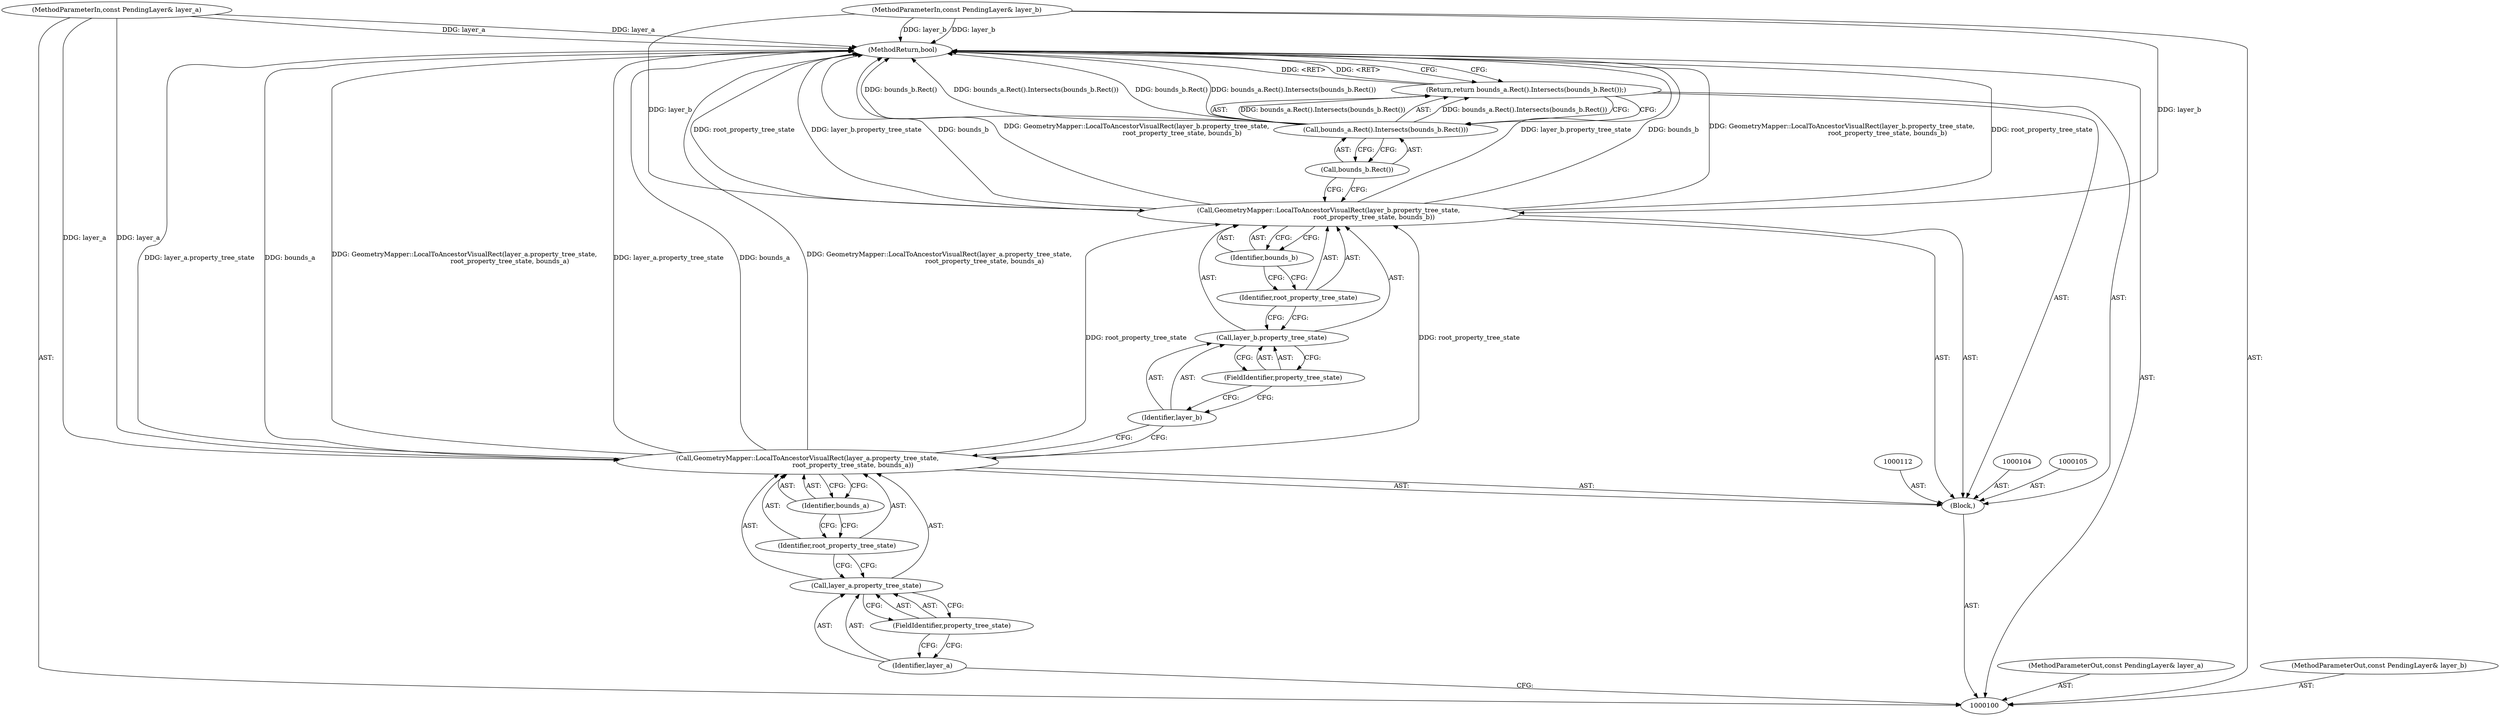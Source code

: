 digraph "1_Chrome_f911e11e7f6b5c0d6f5ee694a9871de6619889f7_23" {
"1000122" [label="(MethodReturn,bool)"];
"1000101" [label="(MethodParameterIn,const PendingLayer& layer_a)"];
"1000147" [label="(MethodParameterOut,const PendingLayer& layer_a)"];
"1000113" [label="(Call,GeometryMapper::LocalToAncestorVisualRect(layer_b.property_tree_state,\n                                            root_property_tree_state, bounds_b))"];
"1000114" [label="(Call,layer_b.property_tree_state)"];
"1000115" [label="(Identifier,layer_b)"];
"1000116" [label="(FieldIdentifier,property_tree_state)"];
"1000117" [label="(Identifier,root_property_tree_state)"];
"1000118" [label="(Identifier,bounds_b)"];
"1000120" [label="(Call,bounds_a.Rect().Intersects(bounds_b.Rect()))"];
"1000119" [label="(Return,return bounds_a.Rect().Intersects(bounds_b.Rect());)"];
"1000121" [label="(Call,bounds_b.Rect())"];
"1000102" [label="(MethodParameterIn,const PendingLayer& layer_b)"];
"1000148" [label="(MethodParameterOut,const PendingLayer& layer_b)"];
"1000103" [label="(Block,)"];
"1000106" [label="(Call,GeometryMapper::LocalToAncestorVisualRect(layer_a.property_tree_state,\n                                            root_property_tree_state, bounds_a))"];
"1000107" [label="(Call,layer_a.property_tree_state)"];
"1000108" [label="(Identifier,layer_a)"];
"1000109" [label="(FieldIdentifier,property_tree_state)"];
"1000110" [label="(Identifier,root_property_tree_state)"];
"1000111" [label="(Identifier,bounds_a)"];
"1000122" -> "1000100"  [label="AST: "];
"1000122" -> "1000119"  [label="CFG: "];
"1000113" -> "1000122"  [label="DDG: root_property_tree_state"];
"1000113" -> "1000122"  [label="DDG: layer_b.property_tree_state"];
"1000113" -> "1000122"  [label="DDG: bounds_b"];
"1000113" -> "1000122"  [label="DDG: GeometryMapper::LocalToAncestorVisualRect(layer_b.property_tree_state,\n                                            root_property_tree_state, bounds_b)"];
"1000106" -> "1000122"  [label="DDG: layer_a.property_tree_state"];
"1000106" -> "1000122"  [label="DDG: bounds_a"];
"1000106" -> "1000122"  [label="DDG: GeometryMapper::LocalToAncestorVisualRect(layer_a.property_tree_state,\n                                            root_property_tree_state, bounds_a)"];
"1000120" -> "1000122"  [label="DDG: bounds_b.Rect()"];
"1000120" -> "1000122"  [label="DDG: bounds_a.Rect().Intersects(bounds_b.Rect())"];
"1000102" -> "1000122"  [label="DDG: layer_b"];
"1000101" -> "1000122"  [label="DDG: layer_a"];
"1000119" -> "1000122"  [label="DDG: <RET>"];
"1000101" -> "1000100"  [label="AST: "];
"1000101" -> "1000122"  [label="DDG: layer_a"];
"1000101" -> "1000106"  [label="DDG: layer_a"];
"1000147" -> "1000100"  [label="AST: "];
"1000113" -> "1000103"  [label="AST: "];
"1000113" -> "1000118"  [label="CFG: "];
"1000114" -> "1000113"  [label="AST: "];
"1000117" -> "1000113"  [label="AST: "];
"1000118" -> "1000113"  [label="AST: "];
"1000121" -> "1000113"  [label="CFG: "];
"1000113" -> "1000122"  [label="DDG: root_property_tree_state"];
"1000113" -> "1000122"  [label="DDG: layer_b.property_tree_state"];
"1000113" -> "1000122"  [label="DDG: bounds_b"];
"1000113" -> "1000122"  [label="DDG: GeometryMapper::LocalToAncestorVisualRect(layer_b.property_tree_state,\n                                            root_property_tree_state, bounds_b)"];
"1000102" -> "1000113"  [label="DDG: layer_b"];
"1000106" -> "1000113"  [label="DDG: root_property_tree_state"];
"1000114" -> "1000113"  [label="AST: "];
"1000114" -> "1000116"  [label="CFG: "];
"1000115" -> "1000114"  [label="AST: "];
"1000116" -> "1000114"  [label="AST: "];
"1000117" -> "1000114"  [label="CFG: "];
"1000115" -> "1000114"  [label="AST: "];
"1000115" -> "1000106"  [label="CFG: "];
"1000116" -> "1000115"  [label="CFG: "];
"1000116" -> "1000114"  [label="AST: "];
"1000116" -> "1000115"  [label="CFG: "];
"1000114" -> "1000116"  [label="CFG: "];
"1000117" -> "1000113"  [label="AST: "];
"1000117" -> "1000114"  [label="CFG: "];
"1000118" -> "1000117"  [label="CFG: "];
"1000118" -> "1000113"  [label="AST: "];
"1000118" -> "1000117"  [label="CFG: "];
"1000113" -> "1000118"  [label="CFG: "];
"1000120" -> "1000119"  [label="AST: "];
"1000120" -> "1000121"  [label="CFG: "];
"1000121" -> "1000120"  [label="AST: "];
"1000119" -> "1000120"  [label="CFG: "];
"1000120" -> "1000122"  [label="DDG: bounds_b.Rect()"];
"1000120" -> "1000122"  [label="DDG: bounds_a.Rect().Intersects(bounds_b.Rect())"];
"1000120" -> "1000119"  [label="DDG: bounds_a.Rect().Intersects(bounds_b.Rect())"];
"1000119" -> "1000103"  [label="AST: "];
"1000119" -> "1000120"  [label="CFG: "];
"1000120" -> "1000119"  [label="AST: "];
"1000122" -> "1000119"  [label="CFG: "];
"1000119" -> "1000122"  [label="DDG: <RET>"];
"1000120" -> "1000119"  [label="DDG: bounds_a.Rect().Intersects(bounds_b.Rect())"];
"1000121" -> "1000120"  [label="AST: "];
"1000121" -> "1000113"  [label="CFG: "];
"1000120" -> "1000121"  [label="CFG: "];
"1000102" -> "1000100"  [label="AST: "];
"1000102" -> "1000122"  [label="DDG: layer_b"];
"1000102" -> "1000113"  [label="DDG: layer_b"];
"1000148" -> "1000100"  [label="AST: "];
"1000103" -> "1000100"  [label="AST: "];
"1000104" -> "1000103"  [label="AST: "];
"1000105" -> "1000103"  [label="AST: "];
"1000106" -> "1000103"  [label="AST: "];
"1000112" -> "1000103"  [label="AST: "];
"1000113" -> "1000103"  [label="AST: "];
"1000119" -> "1000103"  [label="AST: "];
"1000106" -> "1000103"  [label="AST: "];
"1000106" -> "1000111"  [label="CFG: "];
"1000107" -> "1000106"  [label="AST: "];
"1000110" -> "1000106"  [label="AST: "];
"1000111" -> "1000106"  [label="AST: "];
"1000115" -> "1000106"  [label="CFG: "];
"1000106" -> "1000122"  [label="DDG: layer_a.property_tree_state"];
"1000106" -> "1000122"  [label="DDG: bounds_a"];
"1000106" -> "1000122"  [label="DDG: GeometryMapper::LocalToAncestorVisualRect(layer_a.property_tree_state,\n                                            root_property_tree_state, bounds_a)"];
"1000101" -> "1000106"  [label="DDG: layer_a"];
"1000106" -> "1000113"  [label="DDG: root_property_tree_state"];
"1000107" -> "1000106"  [label="AST: "];
"1000107" -> "1000109"  [label="CFG: "];
"1000108" -> "1000107"  [label="AST: "];
"1000109" -> "1000107"  [label="AST: "];
"1000110" -> "1000107"  [label="CFG: "];
"1000108" -> "1000107"  [label="AST: "];
"1000108" -> "1000100"  [label="CFG: "];
"1000109" -> "1000108"  [label="CFG: "];
"1000109" -> "1000107"  [label="AST: "];
"1000109" -> "1000108"  [label="CFG: "];
"1000107" -> "1000109"  [label="CFG: "];
"1000110" -> "1000106"  [label="AST: "];
"1000110" -> "1000107"  [label="CFG: "];
"1000111" -> "1000110"  [label="CFG: "];
"1000111" -> "1000106"  [label="AST: "];
"1000111" -> "1000110"  [label="CFG: "];
"1000106" -> "1000111"  [label="CFG: "];
}
